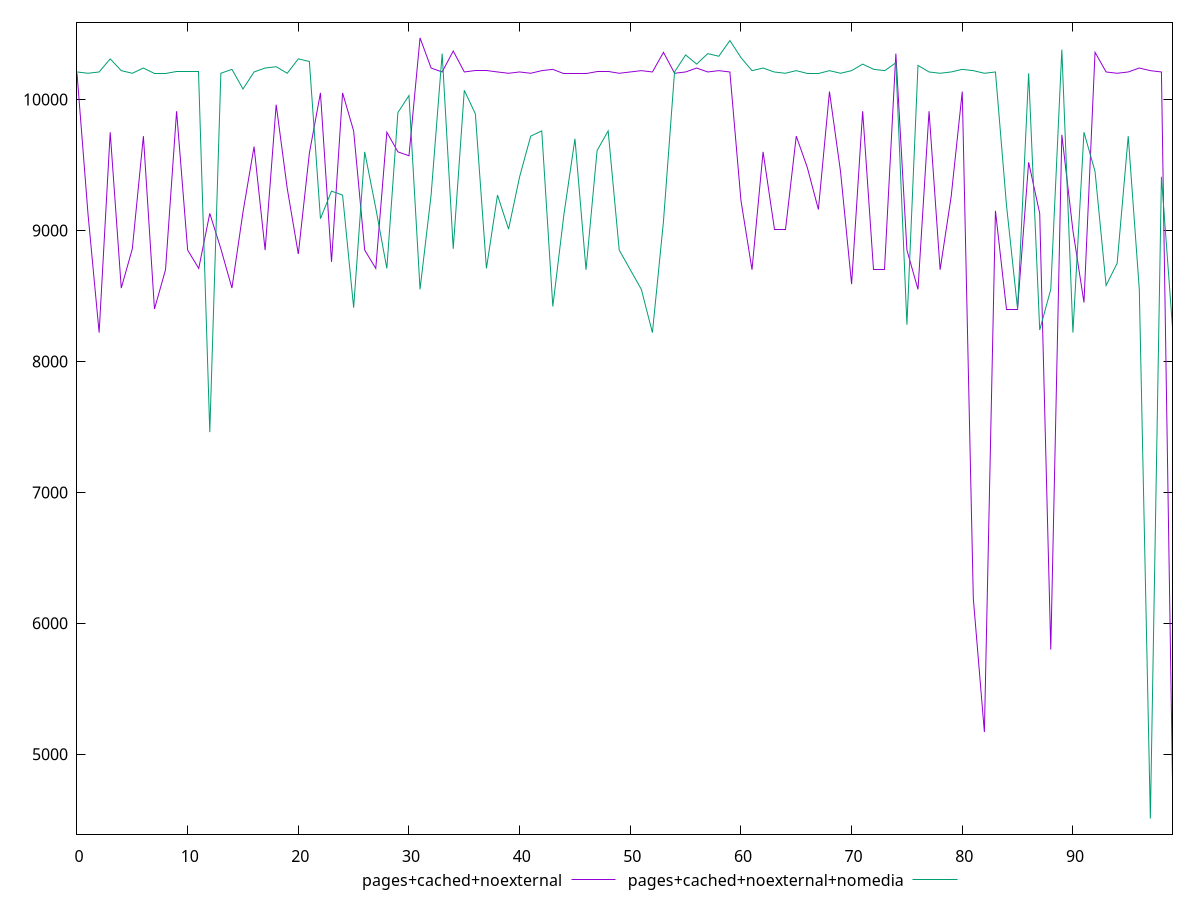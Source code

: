 reset

$pagesCachedNoexternal <<EOF
0 10200
1 9120
2 8220
3 9750
4 8560
5 8860
6 9720
7 8400
8 8700
9 9910
10 8850
11 8710
12 9130
13 8860
14 8560
15 9140
16 9640
17 8850
18 9960
19 9320
20 8820
21 9590
22 10050
23 8760
24 10050
25 9760
26 8850
27 8710
28 9750
29 9600
30 9570
31 10470
32 10240
33 10210
34 10370
35 10210
36 10220
37 10220
38 10210
39 10200
40 10210
41 10200
42 10220
43 10230
44 10200
45 10200
46 10200
47 10210
48 10210
49 10200
50 10210
51 10220
52 10210
53 10360
54 10200
55 10210
56 10240
57 10210
58 10220
59 10210
60 9230
61 8700
62 9600
63 9010
64 9010
65 9720
66 9480
67 9160
68 10060
69 9450
70 8590
71 9910
72 8700
73 8700
74 10350
75 8850
76 8550
77 9910
78 8700
79 9260
80 10060
81 6190
82 5170
83 9150
84 8400
85 8400
86 9520
87 9130
88 5800
89 9730
90 9000
91 8450
92 10360
93 10210
94 10200
95 10210
96 10240
97 10220
98 10210
99 4800
EOF

$pagesCachedNoexternalNomedia <<EOF
0 10210
1 10200
2 10210
3 10310
4 10220
5 10200
6 10240
7 10200
8 10200
9 10210
10 10210
11 10210
12 7460
13 10200
14 10230
15 10080
16 10210
17 10240
18 10250
19 10200
20 10310
21 10290
22 9090
23 9300
24 9270
25 8410
26 9600
27 9170
28 8710
29 9900
30 10030
31 8550
32 9270
33 10350
34 8860
35 10070
36 9890
37 8710
38 9270
39 9010
40 9410
41 9720
42 9760
43 8420
44 9120
45 9700
46 8700
47 9610
48 9760
49 8850
50 8700
51 8550
52 8220
53 9070
54 10210
55 10340
56 10270
57 10350
58 10330
59 10450
60 10320
61 10220
62 10240
63 10210
64 10200
65 10220
66 10200
67 10200
68 10220
69 10200
70 10220
71 10270
72 10230
73 10220
74 10280
75 8280
76 10260
77 10210
78 10200
79 10210
80 10230
81 10220
82 10200
83 10210
84 9190
85 8400
86 10200
87 8240
88 8550
89 10380
90 8220
91 9750
92 9450
93 8580
94 8750
95 9720
96 8550
97 4510
98 9410
99 8260
EOF

set key outside below
set xrange [0:99]
set yrange [4390.8:10589.2]
set trange [4390.8:10589.2]
set terminal svg size 640, 520 enhanced background rgb 'white'
set output "reprap/uses-text-compression/comparison/line/2_vs_3.svg"

plot $pagesCachedNoexternal title "pages+cached+noexternal" with line, \
     $pagesCachedNoexternalNomedia title "pages+cached+noexternal+nomedia" with line

reset
